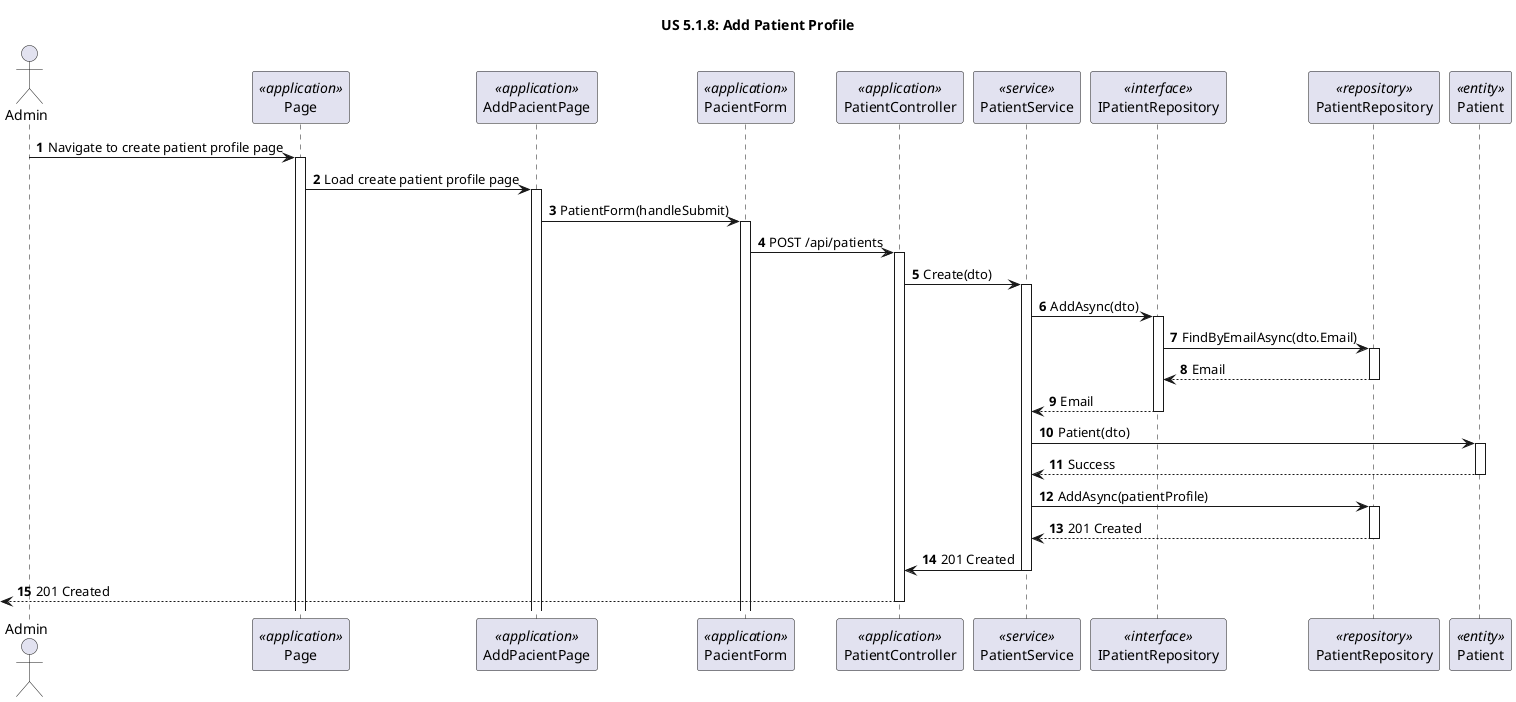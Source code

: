 @startuml
'https://plantuml.com/sequence-diagram

autonumber
title US 5.1.8: Add Patient Profile

actor "Admin" as admin 
participant "Page" as page <<application>>
participant "AddPacientPage" as pacientPage <<application>> 
participant "PacientForm" as form <<application>> 
participant "PatientController" as con <<application>>
participant "PatientService" as ser <<service>>
participant "IPatientRepository" as repo1 <<interface>>
participant "PatientRepository" as repo <<repository>>
participant "Patient" as patient <<entity>>


admin -> page : Navigate to create patient profile page
activate page 
page -> pacientPage : Load create patient profile page
activate pacientPage
pacientPage -> form : PatientForm(handleSubmit)
activate form
form-> con: POST /api/patients
activate con 
con -> ser: Create(dto)
activate ser
ser -> repo1: AddAsync(dto)
activate repo1
repo1 -> repo: FindByEmailAsync(dto.Email)
activate repo
repo --> repo1: Email
deactivate repo
repo1 --> ser: Email
deactivate repo1
ser -> patient: Patient(dto)
activate patient
patient --> ser: Success
deactivate patient
ser -> repo: AddAsync(patientProfile)
activate repo
repo --> ser: 201 Created
deactivate repo
ser -> con: 201 Created
deactivate ser
<-- con: 201 Created
deactivate con


@enduml